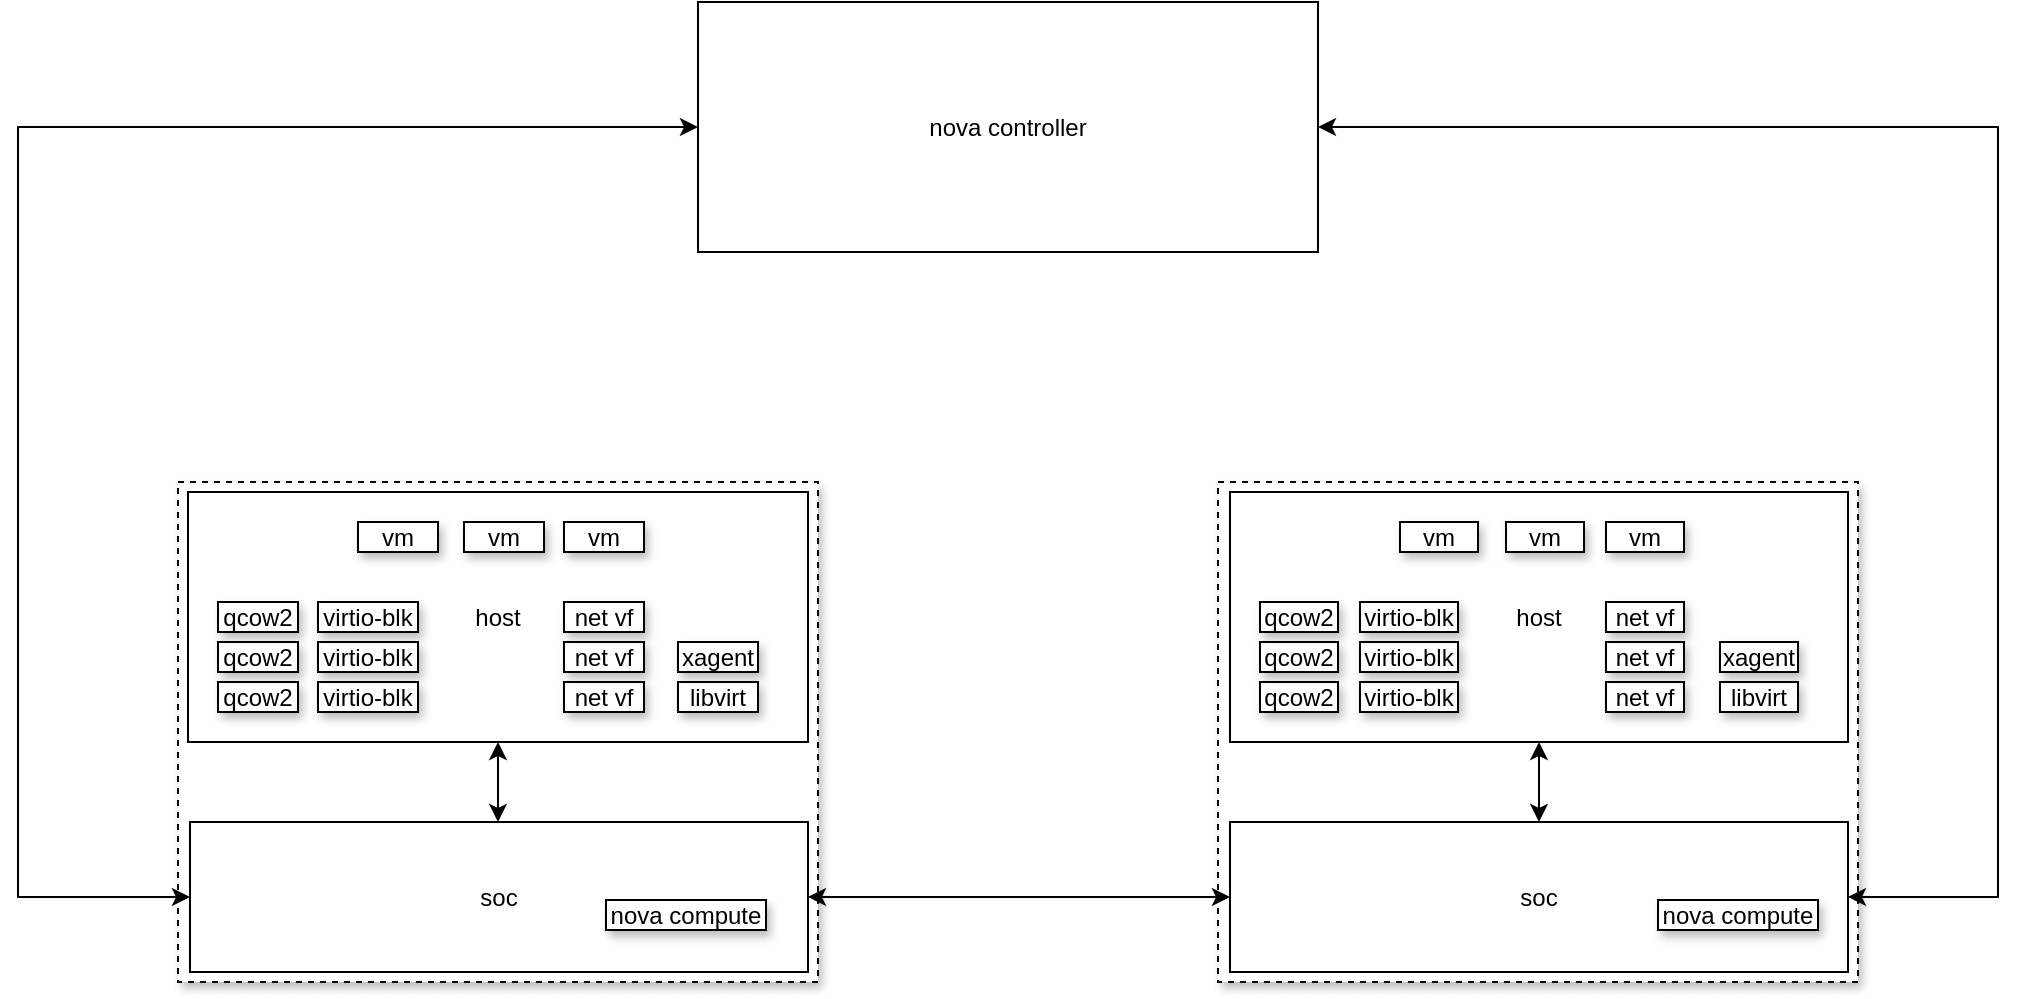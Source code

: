 <mxfile version="16.5.3" type="github">
  <diagram id="BWb1KWBUvwRuPx-WHsDX" name="Page-1">
    <mxGraphModel dx="1113" dy="760" grid="1" gridSize="10" guides="1" tooltips="1" connect="1" arrows="1" fold="1" page="1" pageScale="1" pageWidth="827" pageHeight="1169" math="0" shadow="0">
      <root>
        <mxCell id="0" />
        <mxCell id="1" parent="0" />
        <mxCell id="d7l75vfM0CyaOL6KbHwW-1" value="" style="rounded=0;whiteSpace=wrap;html=1;shadow=1;dashed=1;" vertex="1" parent="1">
          <mxGeometry x="250" y="250" width="320" height="250" as="geometry" />
        </mxCell>
        <mxCell id="d7l75vfM0CyaOL6KbHwW-2" value="host" style="rounded=0;whiteSpace=wrap;html=1;" vertex="1" parent="1">
          <mxGeometry x="255" y="255" width="310" height="125" as="geometry" />
        </mxCell>
        <mxCell id="d7l75vfM0CyaOL6KbHwW-4" value="soc" style="rounded=0;whiteSpace=wrap;html=1;" vertex="1" parent="1">
          <mxGeometry x="256" y="420" width="309" height="75" as="geometry" />
        </mxCell>
        <mxCell id="d7l75vfM0CyaOL6KbHwW-5" value="" style="rounded=0;whiteSpace=wrap;html=1;shadow=1;dashed=1;" vertex="1" parent="1">
          <mxGeometry x="770" y="250" width="320" height="250" as="geometry" />
        </mxCell>
        <mxCell id="d7l75vfM0CyaOL6KbHwW-7" value="soc" style="rounded=0;whiteSpace=wrap;html=1;" vertex="1" parent="1">
          <mxGeometry x="776" y="420" width="309" height="75" as="geometry" />
        </mxCell>
        <mxCell id="d7l75vfM0CyaOL6KbHwW-9" value="nova controller" style="rounded=0;whiteSpace=wrap;html=1;" vertex="1" parent="1">
          <mxGeometry x="510" y="10" width="310" height="125" as="geometry" />
        </mxCell>
        <mxCell id="d7l75vfM0CyaOL6KbHwW-10" value="" style="endArrow=classic;startArrow=classic;html=1;rounded=0;exitX=0;exitY=0.5;exitDx=0;exitDy=0;edgeStyle=orthogonalEdgeStyle;entryX=0;entryY=0.5;entryDx=0;entryDy=0;" edge="1" parent="1" source="d7l75vfM0CyaOL6KbHwW-4" target="d7l75vfM0CyaOL6KbHwW-9">
          <mxGeometry width="50" height="50" relative="1" as="geometry">
            <mxPoint x="560" y="310" as="sourcePoint" />
            <mxPoint x="180" y="150" as="targetPoint" />
            <Array as="points">
              <mxPoint x="170" y="458" />
              <mxPoint x="170" y="72" />
            </Array>
          </mxGeometry>
        </mxCell>
        <mxCell id="d7l75vfM0CyaOL6KbHwW-11" value="" style="endArrow=classic;startArrow=classic;html=1;rounded=0;entryX=1;entryY=0.5;entryDx=0;entryDy=0;exitX=1;exitY=0.5;exitDx=0;exitDy=0;edgeStyle=orthogonalEdgeStyle;" edge="1" parent="1" source="d7l75vfM0CyaOL6KbHwW-7" target="d7l75vfM0CyaOL6KbHwW-9">
          <mxGeometry width="50" height="50" relative="1" as="geometry">
            <mxPoint x="990" y="150" as="sourcePoint" />
            <mxPoint x="1040" y="100" as="targetPoint" />
            <Array as="points">
              <mxPoint x="1160" y="458" />
              <mxPoint x="1160" y="72" />
            </Array>
          </mxGeometry>
        </mxCell>
        <mxCell id="d7l75vfM0CyaOL6KbHwW-12" value="qcow2" style="rounded=0;whiteSpace=wrap;html=1;shadow=1;" vertex="1" parent="1">
          <mxGeometry x="270" y="350" width="40" height="15" as="geometry" />
        </mxCell>
        <mxCell id="d7l75vfM0CyaOL6KbHwW-13" value="qcow2" style="rounded=0;whiteSpace=wrap;html=1;shadow=1;" vertex="1" parent="1">
          <mxGeometry x="270" y="330" width="40" height="15" as="geometry" />
        </mxCell>
        <mxCell id="d7l75vfM0CyaOL6KbHwW-14" value="qcow2" style="rounded=0;whiteSpace=wrap;html=1;shadow=1;" vertex="1" parent="1">
          <mxGeometry x="270" y="310" width="40" height="15" as="geometry" />
        </mxCell>
        <mxCell id="d7l75vfM0CyaOL6KbHwW-15" value="virtio-blk" style="rounded=0;whiteSpace=wrap;html=1;shadow=1;" vertex="1" parent="1">
          <mxGeometry x="320" y="350" width="50" height="15" as="geometry" />
        </mxCell>
        <mxCell id="d7l75vfM0CyaOL6KbHwW-16" value="virtio-blk" style="rounded=0;whiteSpace=wrap;html=1;shadow=1;" vertex="1" parent="1">
          <mxGeometry x="320" y="330" width="50" height="15" as="geometry" />
        </mxCell>
        <mxCell id="d7l75vfM0CyaOL6KbHwW-17" value="virtio-blk" style="rounded=0;whiteSpace=wrap;html=1;shadow=1;" vertex="1" parent="1">
          <mxGeometry x="320" y="310" width="50" height="15" as="geometry" />
        </mxCell>
        <mxCell id="d7l75vfM0CyaOL6KbHwW-18" value="net vf" style="rounded=0;whiteSpace=wrap;html=1;shadow=1;" vertex="1" parent="1">
          <mxGeometry x="443" y="350" width="40" height="15" as="geometry" />
        </mxCell>
        <mxCell id="d7l75vfM0CyaOL6KbHwW-19" value="net vf" style="rounded=0;whiteSpace=wrap;html=1;shadow=1;" vertex="1" parent="1">
          <mxGeometry x="443" y="330" width="40" height="15" as="geometry" />
        </mxCell>
        <mxCell id="d7l75vfM0CyaOL6KbHwW-20" value="net vf" style="rounded=0;whiteSpace=wrap;html=1;shadow=1;" vertex="1" parent="1">
          <mxGeometry x="443" y="310" width="40" height="15" as="geometry" />
        </mxCell>
        <mxCell id="d7l75vfM0CyaOL6KbHwW-22" value="libvirt" style="rounded=0;whiteSpace=wrap;html=1;shadow=1;" vertex="1" parent="1">
          <mxGeometry x="500" y="350" width="40" height="15" as="geometry" />
        </mxCell>
        <mxCell id="d7l75vfM0CyaOL6KbHwW-23" value="xagent" style="rounded=0;whiteSpace=wrap;html=1;shadow=1;" vertex="1" parent="1">
          <mxGeometry x="500" y="330" width="40" height="15" as="geometry" />
        </mxCell>
        <mxCell id="d7l75vfM0CyaOL6KbHwW-24" value="vm" style="rounded=0;whiteSpace=wrap;html=1;shadow=1;" vertex="1" parent="1">
          <mxGeometry x="340" y="270" width="40" height="15" as="geometry" />
        </mxCell>
        <mxCell id="d7l75vfM0CyaOL6KbHwW-25" value="vm" style="rounded=0;whiteSpace=wrap;html=1;shadow=1;" vertex="1" parent="1">
          <mxGeometry x="443" y="270" width="40" height="15" as="geometry" />
        </mxCell>
        <mxCell id="d7l75vfM0CyaOL6KbHwW-26" value="vm" style="rounded=0;whiteSpace=wrap;html=1;shadow=1;" vertex="1" parent="1">
          <mxGeometry x="393" y="270" width="40" height="15" as="geometry" />
        </mxCell>
        <mxCell id="d7l75vfM0CyaOL6KbHwW-27" value="host" style="rounded=0;whiteSpace=wrap;html=1;" vertex="1" parent="1">
          <mxGeometry x="776" y="255" width="309" height="125" as="geometry" />
        </mxCell>
        <mxCell id="d7l75vfM0CyaOL6KbHwW-28" value="qcow2" style="rounded=0;whiteSpace=wrap;html=1;shadow=1;" vertex="1" parent="1">
          <mxGeometry x="791" y="350" width="39" height="15" as="geometry" />
        </mxCell>
        <mxCell id="d7l75vfM0CyaOL6KbHwW-29" value="qcow2" style="rounded=0;whiteSpace=wrap;html=1;shadow=1;" vertex="1" parent="1">
          <mxGeometry x="791" y="330" width="39" height="15" as="geometry" />
        </mxCell>
        <mxCell id="d7l75vfM0CyaOL6KbHwW-30" value="qcow2" style="rounded=0;whiteSpace=wrap;html=1;shadow=1;" vertex="1" parent="1">
          <mxGeometry x="791" y="310" width="39" height="15" as="geometry" />
        </mxCell>
        <mxCell id="d7l75vfM0CyaOL6KbHwW-31" value="virtio-blk" style="rounded=0;whiteSpace=wrap;html=1;shadow=1;" vertex="1" parent="1">
          <mxGeometry x="841" y="350" width="49" height="15" as="geometry" />
        </mxCell>
        <mxCell id="d7l75vfM0CyaOL6KbHwW-32" value="virtio-blk" style="rounded=0;whiteSpace=wrap;html=1;shadow=1;" vertex="1" parent="1">
          <mxGeometry x="841" y="330" width="49" height="15" as="geometry" />
        </mxCell>
        <mxCell id="d7l75vfM0CyaOL6KbHwW-33" value="virtio-blk" style="rounded=0;whiteSpace=wrap;html=1;shadow=1;" vertex="1" parent="1">
          <mxGeometry x="841" y="310" width="49" height="15" as="geometry" />
        </mxCell>
        <mxCell id="d7l75vfM0CyaOL6KbHwW-34" value="net vf" style="rounded=0;whiteSpace=wrap;html=1;shadow=1;" vertex="1" parent="1">
          <mxGeometry x="964" y="350" width="39" height="15" as="geometry" />
        </mxCell>
        <mxCell id="d7l75vfM0CyaOL6KbHwW-35" value="net vf" style="rounded=0;whiteSpace=wrap;html=1;shadow=1;" vertex="1" parent="1">
          <mxGeometry x="964" y="330" width="39" height="15" as="geometry" />
        </mxCell>
        <mxCell id="d7l75vfM0CyaOL6KbHwW-36" value="net vf" style="rounded=0;whiteSpace=wrap;html=1;shadow=1;" vertex="1" parent="1">
          <mxGeometry x="964" y="310" width="39" height="15" as="geometry" />
        </mxCell>
        <mxCell id="d7l75vfM0CyaOL6KbHwW-37" value="libvirt" style="rounded=0;whiteSpace=wrap;html=1;shadow=1;" vertex="1" parent="1">
          <mxGeometry x="1021" y="350" width="39" height="15" as="geometry" />
        </mxCell>
        <mxCell id="d7l75vfM0CyaOL6KbHwW-38" value="xagent" style="rounded=0;whiteSpace=wrap;html=1;shadow=1;" vertex="1" parent="1">
          <mxGeometry x="1021" y="330" width="39" height="15" as="geometry" />
        </mxCell>
        <mxCell id="d7l75vfM0CyaOL6KbHwW-39" value="vm" style="rounded=0;whiteSpace=wrap;html=1;shadow=1;" vertex="1" parent="1">
          <mxGeometry x="861" y="270" width="39" height="15" as="geometry" />
        </mxCell>
        <mxCell id="d7l75vfM0CyaOL6KbHwW-40" value="vm" style="rounded=0;whiteSpace=wrap;html=1;shadow=1;" vertex="1" parent="1">
          <mxGeometry x="964" y="270" width="39" height="15" as="geometry" />
        </mxCell>
        <mxCell id="d7l75vfM0CyaOL6KbHwW-41" value="vm" style="rounded=0;whiteSpace=wrap;html=1;shadow=1;" vertex="1" parent="1">
          <mxGeometry x="914" y="270" width="39" height="15" as="geometry" />
        </mxCell>
        <mxCell id="d7l75vfM0CyaOL6KbHwW-42" value="nova compute" style="rounded=0;whiteSpace=wrap;html=1;shadow=1;" vertex="1" parent="1">
          <mxGeometry x="464" y="459" width="80" height="15" as="geometry" />
        </mxCell>
        <mxCell id="d7l75vfM0CyaOL6KbHwW-43" value="nova compute" style="rounded=0;whiteSpace=wrap;html=1;shadow=1;" vertex="1" parent="1">
          <mxGeometry x="990" y="459" width="80" height="15" as="geometry" />
        </mxCell>
        <mxCell id="d7l75vfM0CyaOL6KbHwW-44" value="" style="endArrow=classic;startArrow=classic;html=1;rounded=0;exitX=1;exitY=0.5;exitDx=0;exitDy=0;entryX=0;entryY=0.5;entryDx=0;entryDy=0;" edge="1" parent="1" source="d7l75vfM0CyaOL6KbHwW-4" target="d7l75vfM0CyaOL6KbHwW-7">
          <mxGeometry width="50" height="50" relative="1" as="geometry">
            <mxPoint x="610" y="600" as="sourcePoint" />
            <mxPoint x="740" y="440" as="targetPoint" />
          </mxGeometry>
        </mxCell>
        <mxCell id="d7l75vfM0CyaOL6KbHwW-46" value="" style="endArrow=classic;startArrow=classic;html=1;rounded=0;entryX=0.5;entryY=1;entryDx=0;entryDy=0;" edge="1" parent="1" target="d7l75vfM0CyaOL6KbHwW-2">
          <mxGeometry width="50" height="50" relative="1" as="geometry">
            <mxPoint x="410" y="420" as="sourcePoint" />
            <mxPoint x="720" y="330" as="targetPoint" />
          </mxGeometry>
        </mxCell>
        <mxCell id="d7l75vfM0CyaOL6KbHwW-47" value="" style="endArrow=classic;startArrow=classic;html=1;rounded=0;entryX=0.5;entryY=0;entryDx=0;entryDy=0;exitX=0.5;exitY=1;exitDx=0;exitDy=0;" edge="1" parent="1" source="d7l75vfM0CyaOL6KbHwW-27" target="d7l75vfM0CyaOL6KbHwW-7">
          <mxGeometry width="50" height="50" relative="1" as="geometry">
            <mxPoint x="420" y="430" as="sourcePoint" />
            <mxPoint x="420" y="390" as="targetPoint" />
          </mxGeometry>
        </mxCell>
      </root>
    </mxGraphModel>
  </diagram>
</mxfile>
